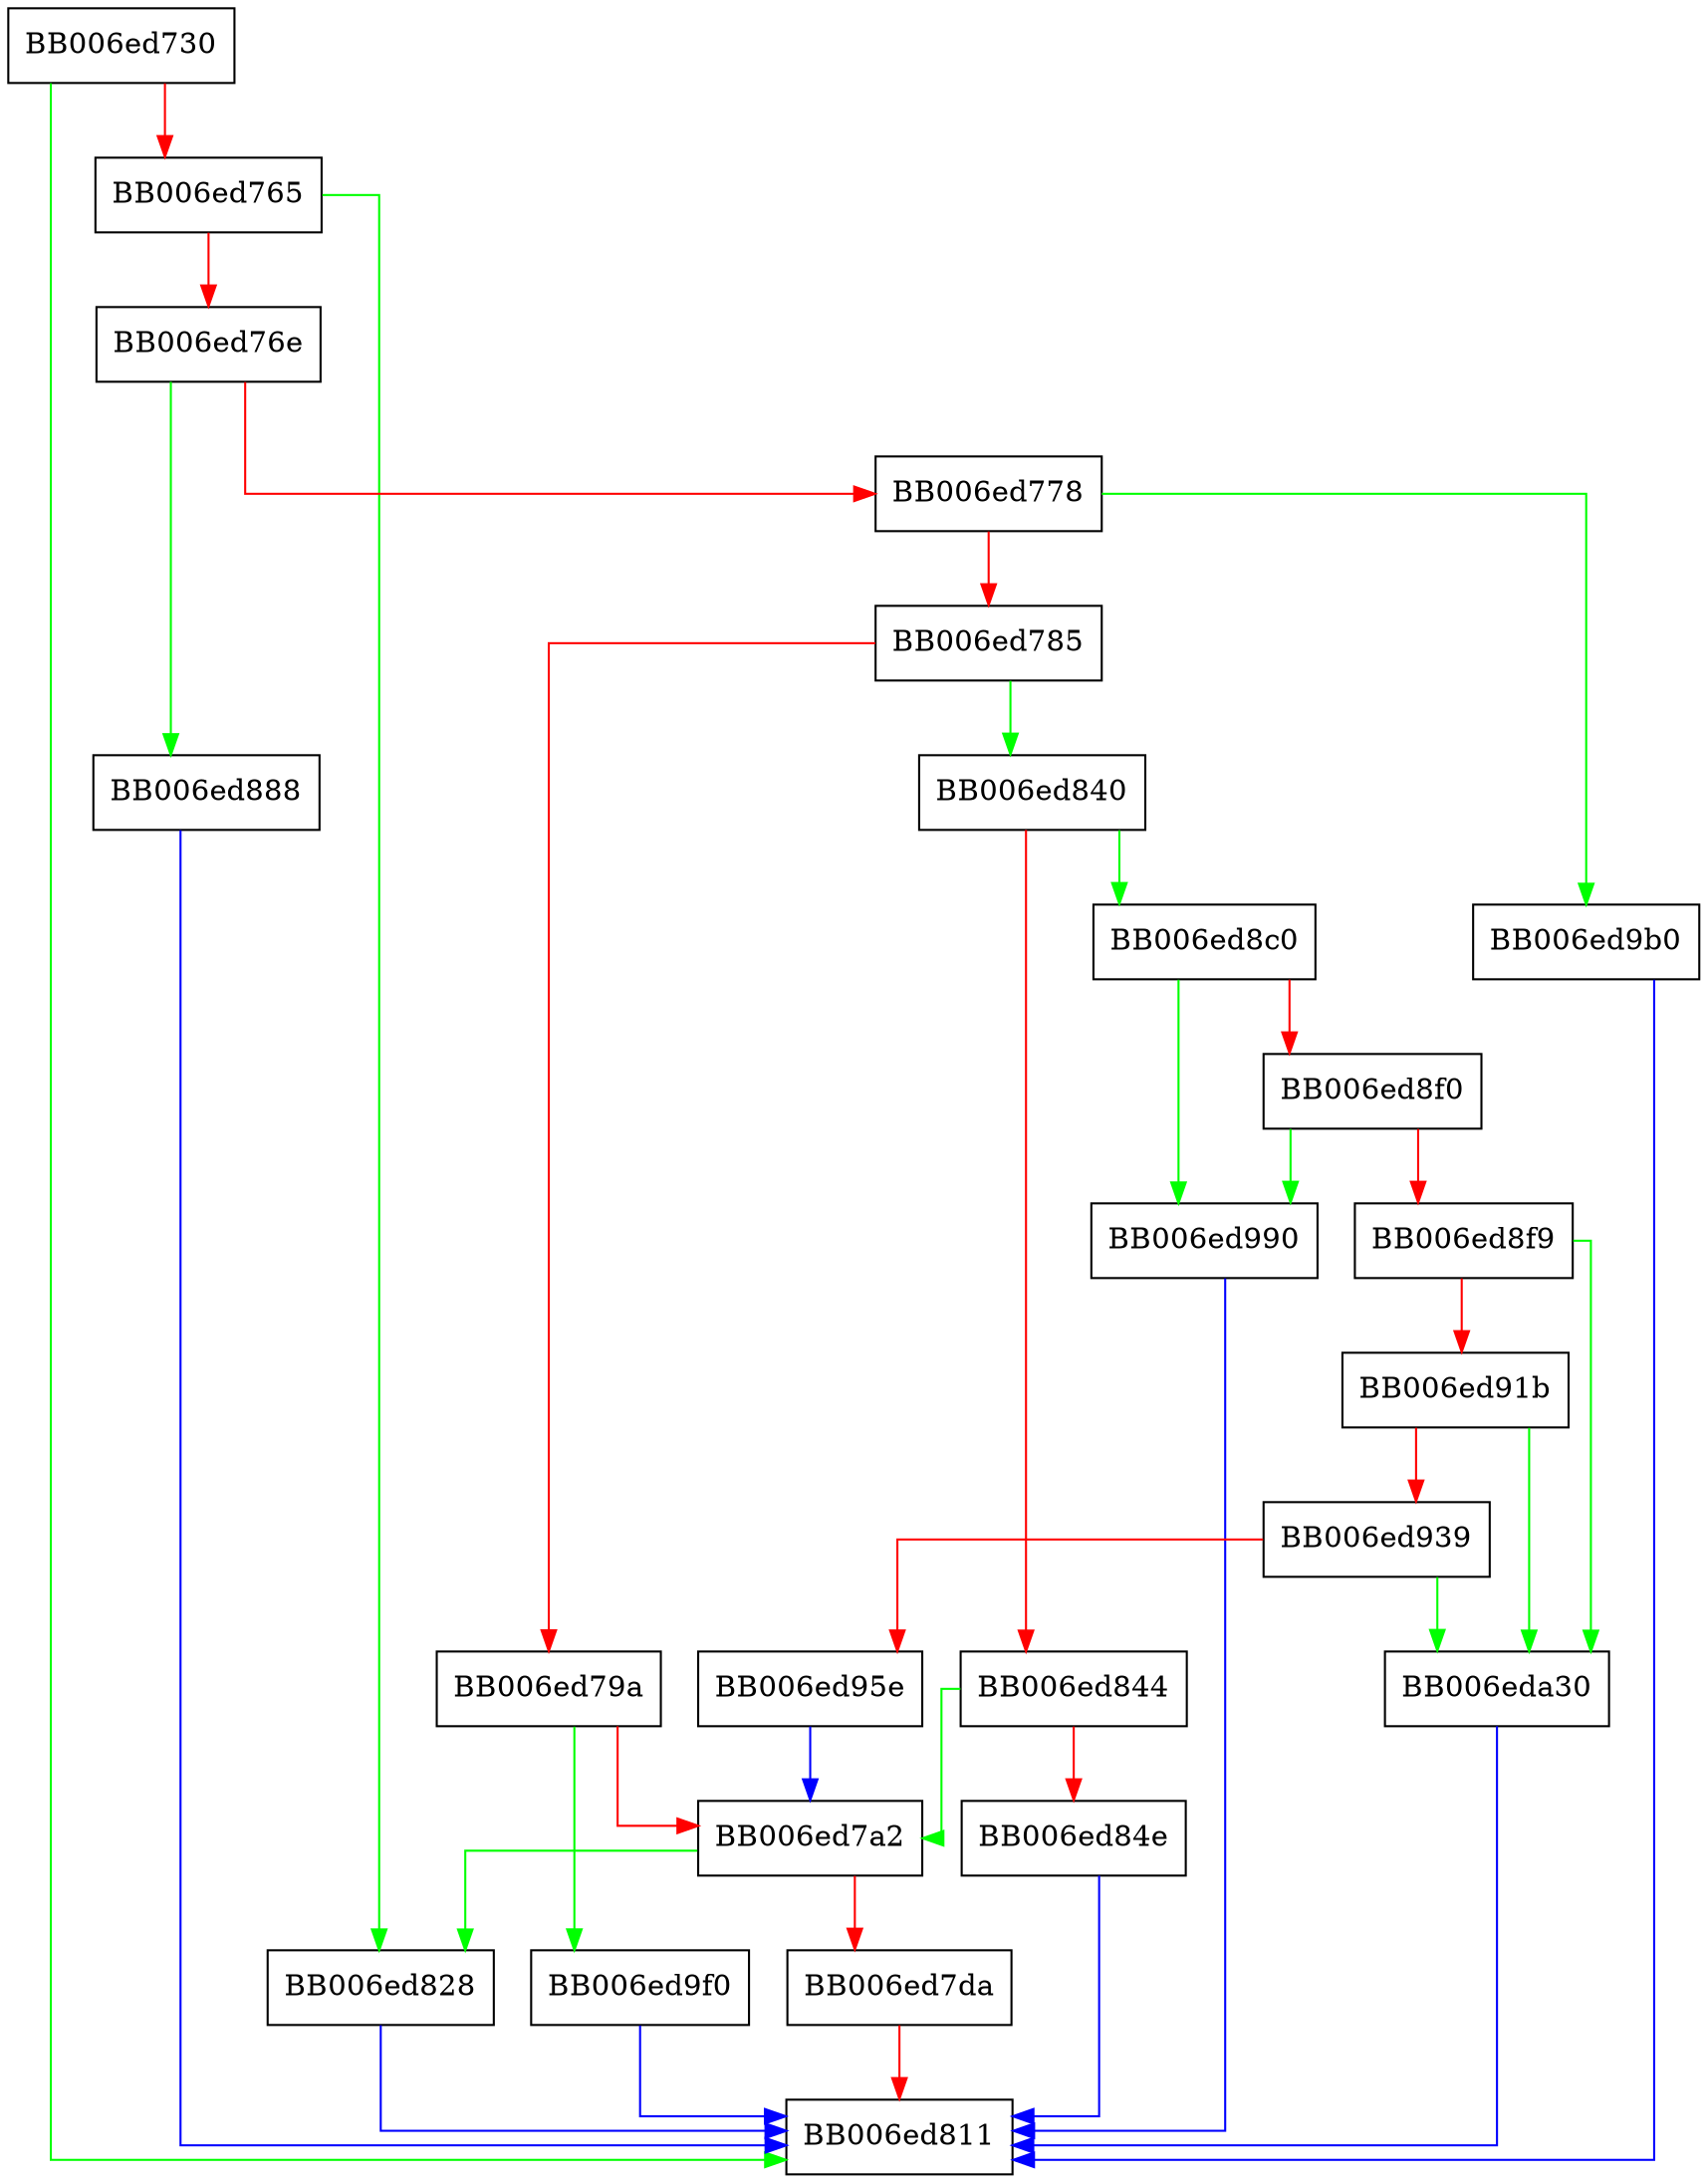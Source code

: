 digraph ed448_sign {
  node [shape="box"];
  graph [splines=ortho];
  BB006ed730 -> BB006ed811 [color="green"];
  BB006ed730 -> BB006ed765 [color="red"];
  BB006ed765 -> BB006ed828 [color="green"];
  BB006ed765 -> BB006ed76e [color="red"];
  BB006ed76e -> BB006ed888 [color="green"];
  BB006ed76e -> BB006ed778 [color="red"];
  BB006ed778 -> BB006ed9b0 [color="green"];
  BB006ed778 -> BB006ed785 [color="red"];
  BB006ed785 -> BB006ed840 [color="green"];
  BB006ed785 -> BB006ed79a [color="red"];
  BB006ed79a -> BB006ed9f0 [color="green"];
  BB006ed79a -> BB006ed7a2 [color="red"];
  BB006ed7a2 -> BB006ed828 [color="green"];
  BB006ed7a2 -> BB006ed7da [color="red"];
  BB006ed7da -> BB006ed811 [color="red"];
  BB006ed828 -> BB006ed811 [color="blue"];
  BB006ed840 -> BB006ed8c0 [color="green"];
  BB006ed840 -> BB006ed844 [color="red"];
  BB006ed844 -> BB006ed7a2 [color="green"];
  BB006ed844 -> BB006ed84e [color="red"];
  BB006ed84e -> BB006ed811 [color="blue"];
  BB006ed888 -> BB006ed811 [color="blue"];
  BB006ed8c0 -> BB006ed990 [color="green"];
  BB006ed8c0 -> BB006ed8f0 [color="red"];
  BB006ed8f0 -> BB006ed990 [color="green"];
  BB006ed8f0 -> BB006ed8f9 [color="red"];
  BB006ed8f9 -> BB006eda30 [color="green"];
  BB006ed8f9 -> BB006ed91b [color="red"];
  BB006ed91b -> BB006eda30 [color="green"];
  BB006ed91b -> BB006ed939 [color="red"];
  BB006ed939 -> BB006eda30 [color="green"];
  BB006ed939 -> BB006ed95e [color="red"];
  BB006ed95e -> BB006ed7a2 [color="blue"];
  BB006ed990 -> BB006ed811 [color="blue"];
  BB006ed9b0 -> BB006ed811 [color="blue"];
  BB006ed9f0 -> BB006ed811 [color="blue"];
  BB006eda30 -> BB006ed811 [color="blue"];
}